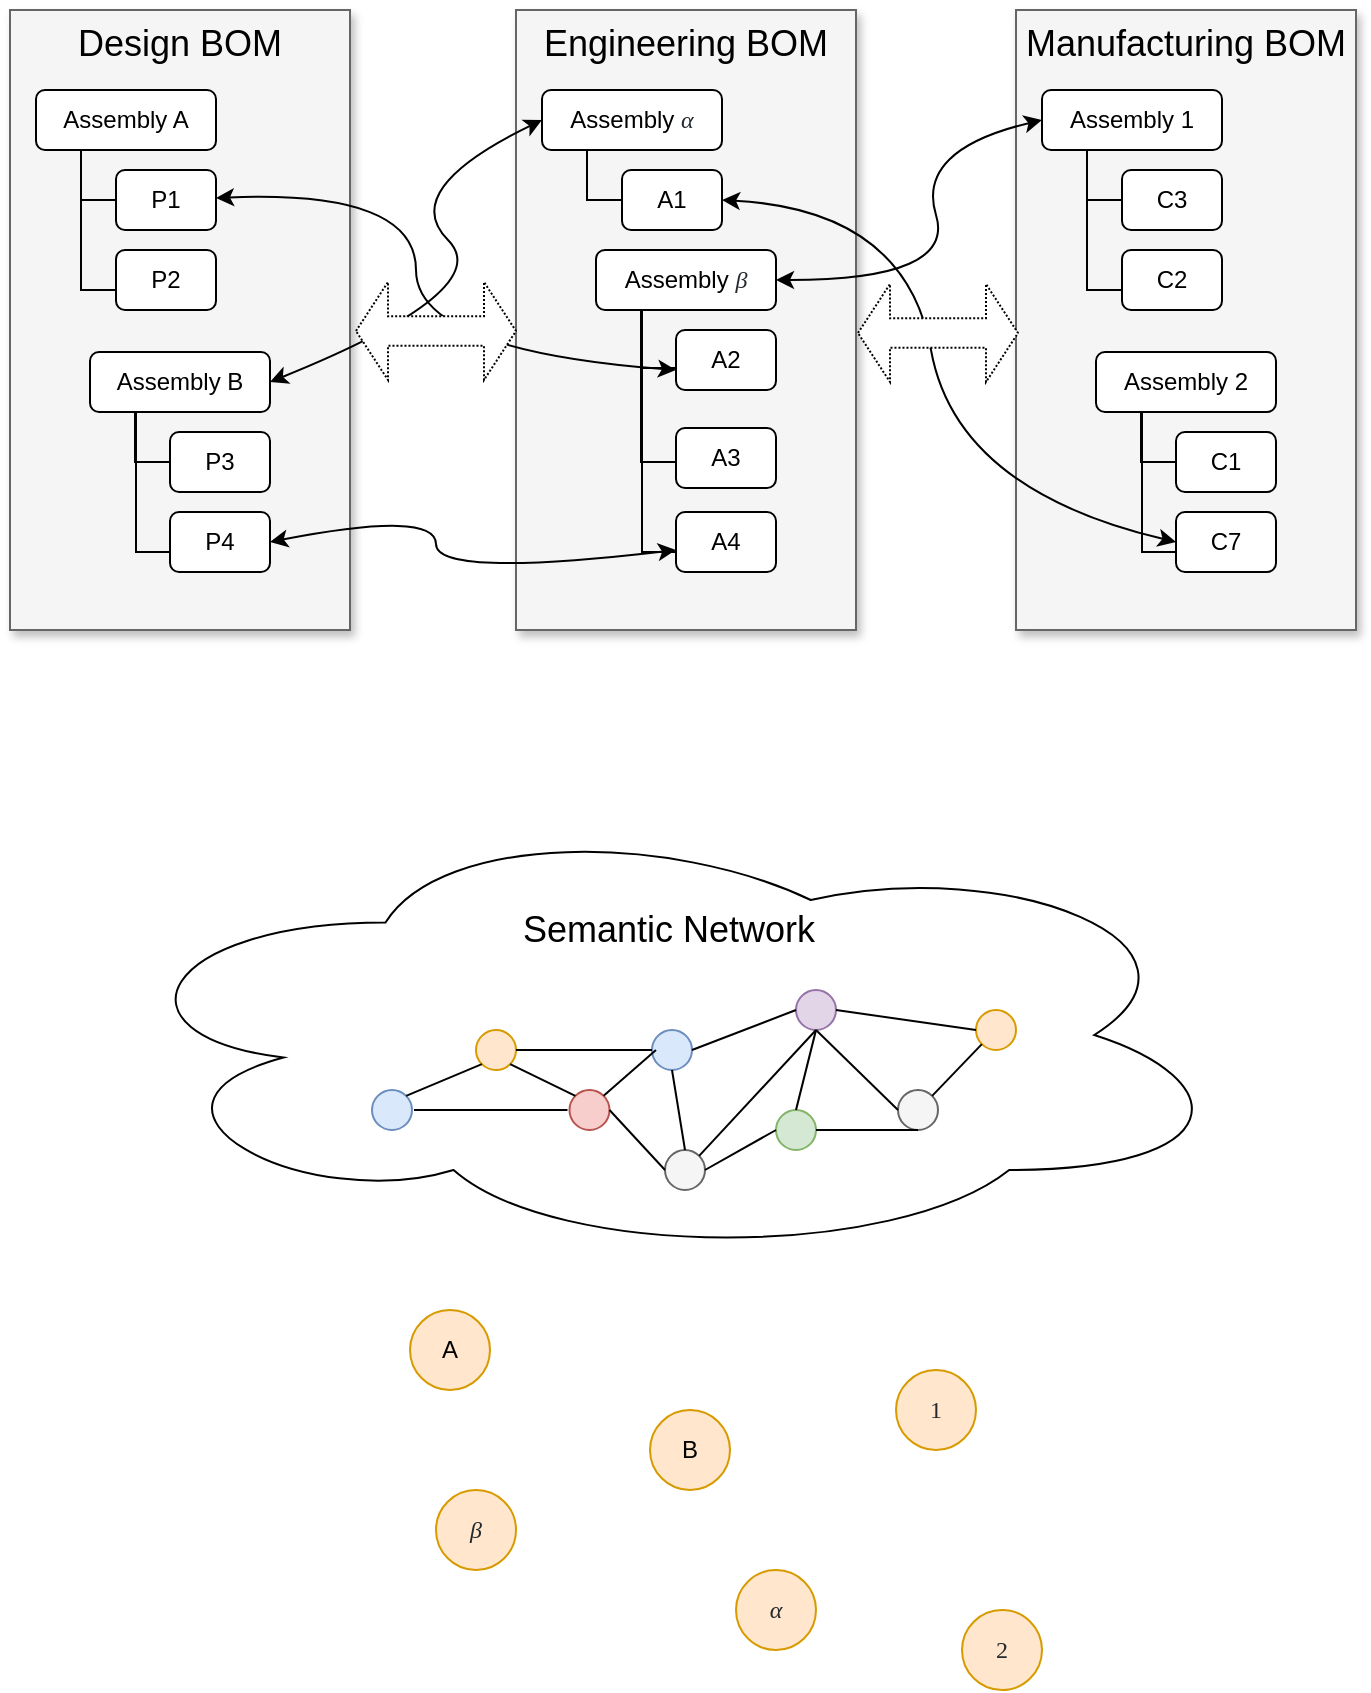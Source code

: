 <mxfile version="14.8.0" type="github">
  <diagram name="Page-1" id="90a13364-a465-7bf4-72fc-28e22215d7a0">
    <mxGraphModel dx="781" dy="815" grid="1" gridSize="10" guides="1" tooltips="1" connect="1" arrows="1" fold="1" page="1" pageScale="1.5" pageWidth="1169" pageHeight="826" background="none" math="0" shadow="0">
      <root>
        <mxCell id="0" style=";html=1;" />
        <mxCell id="1" style=";html=1;" parent="0" />
        <mxCell id="uKb51nX8jyAxLlPutz8k-1" value="Design BOM" style="whiteSpace=wrap;html=1;shadow=1;fontSize=18;fillColor=#f5f5f5;strokeColor=#666666;verticalAlign=top;" vertex="1" parent="1">
          <mxGeometry x="597" y="1000" width="170" height="310" as="geometry" />
        </mxCell>
        <mxCell id="uKb51nX8jyAxLlPutz8k-6" style="edgeStyle=orthogonalEdgeStyle;rounded=0;orthogonalLoop=1;jettySize=auto;html=1;exitX=0.25;exitY=1;exitDx=0;exitDy=0;entryX=0;entryY=0.5;entryDx=0;entryDy=0;endArrow=none;endFill=0;" edge="1" parent="1" source="uKb51nX8jyAxLlPutz8k-2" target="uKb51nX8jyAxLlPutz8k-3">
          <mxGeometry relative="1" as="geometry">
            <mxPoint x="655" y="1090" as="targetPoint" />
            <Array as="points">
              <mxPoint x="633" y="1095" />
            </Array>
          </mxGeometry>
        </mxCell>
        <mxCell id="uKb51nX8jyAxLlPutz8k-2" value="Assembly A" style="rounded=1;whiteSpace=wrap;html=1;verticalAlign=middle;" vertex="1" parent="1">
          <mxGeometry x="610" y="1040" width="90" height="30" as="geometry" />
        </mxCell>
        <mxCell id="uKb51nX8jyAxLlPutz8k-3" value="P1" style="rounded=1;whiteSpace=wrap;html=1;verticalAlign=middle;" vertex="1" parent="1">
          <mxGeometry x="650" y="1080" width="50" height="30" as="geometry" />
        </mxCell>
        <mxCell id="uKb51nX8jyAxLlPutz8k-4" value="P2" style="rounded=1;whiteSpace=wrap;html=1;verticalAlign=middle;" vertex="1" parent="1">
          <mxGeometry x="650" y="1120" width="50" height="30" as="geometry" />
        </mxCell>
        <mxCell id="uKb51nX8jyAxLlPutz8k-8" style="edgeStyle=orthogonalEdgeStyle;rounded=0;orthogonalLoop=1;jettySize=auto;html=1;exitX=0.25;exitY=1;exitDx=0;exitDy=0;entryX=0;entryY=0.5;entryDx=0;entryDy=0;endArrow=none;endFill=0;" edge="1" parent="1" source="uKb51nX8jyAxLlPutz8k-2" target="uKb51nX8jyAxLlPutz8k-4">
          <mxGeometry relative="1" as="geometry">
            <mxPoint x="642.5" y="1080" as="sourcePoint" />
            <mxPoint x="660" y="1105" as="targetPoint" />
            <Array as="points">
              <mxPoint x="633" y="1140" />
              <mxPoint x="650" y="1140" />
            </Array>
          </mxGeometry>
        </mxCell>
        <mxCell id="uKb51nX8jyAxLlPutz8k-9" value="Assembly B" style="rounded=1;whiteSpace=wrap;html=1;verticalAlign=middle;" vertex="1" parent="1">
          <mxGeometry x="637" y="1171" width="90" height="30" as="geometry" />
        </mxCell>
        <mxCell id="uKb51nX8jyAxLlPutz8k-10" value="P3" style="rounded=1;whiteSpace=wrap;html=1;verticalAlign=middle;" vertex="1" parent="1">
          <mxGeometry x="677" y="1211" width="50" height="30" as="geometry" />
        </mxCell>
        <mxCell id="uKb51nX8jyAxLlPutz8k-11" value="P4" style="rounded=1;whiteSpace=wrap;html=1;verticalAlign=middle;" vertex="1" parent="1">
          <mxGeometry x="677" y="1251" width="50" height="30" as="geometry" />
        </mxCell>
        <mxCell id="uKb51nX8jyAxLlPutz8k-12" style="edgeStyle=orthogonalEdgeStyle;rounded=0;orthogonalLoop=1;jettySize=auto;html=1;entryX=0;entryY=0.5;entryDx=0;entryDy=0;endArrow=none;endFill=0;" edge="1" target="uKb51nX8jyAxLlPutz8k-11" parent="1">
          <mxGeometry relative="1" as="geometry">
            <mxPoint x="650" y="1201" as="sourcePoint" />
            <mxPoint x="687" y="1236" as="targetPoint" />
            <Array as="points">
              <mxPoint x="660" y="1271" />
              <mxPoint x="677" y="1271" />
            </Array>
          </mxGeometry>
        </mxCell>
        <mxCell id="uKb51nX8jyAxLlPutz8k-13" style="edgeStyle=orthogonalEdgeStyle;rounded=0;orthogonalLoop=1;jettySize=auto;html=1;exitX=0.25;exitY=1;exitDx=0;exitDy=0;endArrow=none;endFill=0;" edge="1" parent="1" source="uKb51nX8jyAxLlPutz8k-9" target="uKb51nX8jyAxLlPutz8k-10">
          <mxGeometry relative="1" as="geometry">
            <mxPoint x="657.5" y="1201" as="sourcePoint" />
            <mxPoint x="675" y="1226" as="targetPoint" />
            <Array as="points">
              <mxPoint x="660" y="1226" />
            </Array>
          </mxGeometry>
        </mxCell>
        <mxCell id="uKb51nX8jyAxLlPutz8k-14" value="Engineering BOM" style="whiteSpace=wrap;html=1;shadow=1;fontSize=18;fillColor=#f5f5f5;strokeColor=#666666;verticalAlign=top;" vertex="1" parent="1">
          <mxGeometry x="850" y="1000" width="170" height="310" as="geometry" />
        </mxCell>
        <mxCell id="uKb51nX8jyAxLlPutz8k-15" style="edgeStyle=orthogonalEdgeStyle;rounded=0;orthogonalLoop=1;jettySize=auto;html=1;exitX=0.25;exitY=1;exitDx=0;exitDy=0;entryX=0;entryY=0.5;entryDx=0;entryDy=0;endArrow=none;endFill=0;" edge="1" source="uKb51nX8jyAxLlPutz8k-16" target="uKb51nX8jyAxLlPutz8k-17" parent="1">
          <mxGeometry relative="1" as="geometry">
            <mxPoint x="908" y="1090" as="targetPoint" />
            <Array as="points">
              <mxPoint x="886" y="1095" />
            </Array>
          </mxGeometry>
        </mxCell>
        <mxCell id="uKb51nX8jyAxLlPutz8k-16" value="Assembly&amp;nbsp;&lt;span style=&quot;color: rgb(36 , 41 , 46) ; font-family: &amp;#34;katex_math&amp;#34; ; font-style: italic ; text-align: left&quot;&gt;&lt;font style=&quot;font-size: 12px&quot;&gt;α&lt;/font&gt;&lt;/span&gt;" style="rounded=1;whiteSpace=wrap;html=1;verticalAlign=middle;" vertex="1" parent="1">
          <mxGeometry x="863" y="1040" width="90" height="30" as="geometry" />
        </mxCell>
        <mxCell id="uKb51nX8jyAxLlPutz8k-17" value="A1" style="rounded=1;whiteSpace=wrap;html=1;verticalAlign=middle;" vertex="1" parent="1">
          <mxGeometry x="903" y="1080" width="50" height="30" as="geometry" />
        </mxCell>
        <mxCell id="uKb51nX8jyAxLlPutz8k-18" value="A2" style="rounded=1;whiteSpace=wrap;html=1;verticalAlign=middle;" vertex="1" parent="1">
          <mxGeometry x="930" y="1160" width="50" height="30" as="geometry" />
        </mxCell>
        <mxCell id="uKb51nX8jyAxLlPutz8k-20" value="Assembly&amp;nbsp;&lt;span style=&quot;color: rgb(36 , 41 , 46) ; font-family: &amp;#34;katex_math&amp;#34; ; font-style: italic ; text-align: left&quot;&gt;&lt;font style=&quot;font-size: 12px&quot;&gt;β&lt;/font&gt;&lt;/span&gt;" style="rounded=1;whiteSpace=wrap;html=1;verticalAlign=middle;" vertex="1" parent="1">
          <mxGeometry x="890" y="1120" width="90" height="30" as="geometry" />
        </mxCell>
        <mxCell id="uKb51nX8jyAxLlPutz8k-21" value="A3" style="rounded=1;whiteSpace=wrap;html=1;verticalAlign=middle;" vertex="1" parent="1">
          <mxGeometry x="930" y="1209" width="50" height="30" as="geometry" />
        </mxCell>
        <mxCell id="uKb51nX8jyAxLlPutz8k-22" value="A4" style="rounded=1;whiteSpace=wrap;html=1;verticalAlign=middle;" vertex="1" parent="1">
          <mxGeometry x="930" y="1251" width="50" height="30" as="geometry" />
        </mxCell>
        <mxCell id="uKb51nX8jyAxLlPutz8k-23" style="edgeStyle=orthogonalEdgeStyle;rounded=0;orthogonalLoop=1;jettySize=auto;html=1;entryX=0;entryY=0.5;entryDx=0;entryDy=0;endArrow=none;endFill=0;" edge="1" target="uKb51nX8jyAxLlPutz8k-22" parent="1">
          <mxGeometry relative="1" as="geometry">
            <mxPoint x="913" y="1150" as="sourcePoint" />
            <mxPoint x="940" y="1236" as="targetPoint" />
            <Array as="points">
              <mxPoint x="913" y="1271" />
              <mxPoint x="930" y="1271" />
            </Array>
          </mxGeometry>
        </mxCell>
        <mxCell id="uKb51nX8jyAxLlPutz8k-24" style="edgeStyle=orthogonalEdgeStyle;rounded=0;orthogonalLoop=1;jettySize=auto;html=1;exitX=0.25;exitY=1;exitDx=0;exitDy=0;endArrow=none;endFill=0;" edge="1" source="uKb51nX8jyAxLlPutz8k-20" target="uKb51nX8jyAxLlPutz8k-21" parent="1">
          <mxGeometry relative="1" as="geometry">
            <mxPoint x="910.5" y="1201" as="sourcePoint" />
            <mxPoint x="928" y="1226" as="targetPoint" />
            <Array as="points">
              <mxPoint x="913" y="1226" />
            </Array>
          </mxGeometry>
        </mxCell>
        <mxCell id="uKb51nX8jyAxLlPutz8k-27" style="edgeStyle=orthogonalEdgeStyle;rounded=0;orthogonalLoop=1;jettySize=auto;html=1;exitX=0.25;exitY=1;exitDx=0;exitDy=0;entryX=0;entryY=0.5;entryDx=0;entryDy=0;endArrow=none;endFill=0;" edge="1" parent="1">
          <mxGeometry relative="1" as="geometry">
            <mxPoint x="912.5" y="1154" as="sourcePoint" />
            <mxPoint x="930" y="1179" as="targetPoint" />
            <Array as="points">
              <mxPoint x="913" y="1179" />
            </Array>
          </mxGeometry>
        </mxCell>
        <mxCell id="uKb51nX8jyAxLlPutz8k-39" value="Manufacturing BOM" style="whiteSpace=wrap;html=1;shadow=1;fontSize=18;fillColor=#f5f5f5;strokeColor=#666666;verticalAlign=top;" vertex="1" parent="1">
          <mxGeometry x="1100" y="1000" width="170" height="310" as="geometry" />
        </mxCell>
        <mxCell id="uKb51nX8jyAxLlPutz8k-40" style="edgeStyle=orthogonalEdgeStyle;rounded=0;orthogonalLoop=1;jettySize=auto;html=1;exitX=0.25;exitY=1;exitDx=0;exitDy=0;entryX=0;entryY=0.5;entryDx=0;entryDy=0;endArrow=none;endFill=0;" edge="1" source="uKb51nX8jyAxLlPutz8k-41" target="uKb51nX8jyAxLlPutz8k-42" parent="1">
          <mxGeometry relative="1" as="geometry">
            <mxPoint x="1158" y="1090" as="targetPoint" />
            <Array as="points">
              <mxPoint x="1136" y="1095" />
            </Array>
          </mxGeometry>
        </mxCell>
        <mxCell id="uKb51nX8jyAxLlPutz8k-41" value="Assembly 1" style="rounded=1;whiteSpace=wrap;html=1;verticalAlign=middle;" vertex="1" parent="1">
          <mxGeometry x="1113" y="1040" width="90" height="30" as="geometry" />
        </mxCell>
        <mxCell id="uKb51nX8jyAxLlPutz8k-42" value="C3" style="rounded=1;whiteSpace=wrap;html=1;verticalAlign=middle;" vertex="1" parent="1">
          <mxGeometry x="1153" y="1080" width="50" height="30" as="geometry" />
        </mxCell>
        <mxCell id="uKb51nX8jyAxLlPutz8k-43" value="C2" style="rounded=1;whiteSpace=wrap;html=1;verticalAlign=middle;" vertex="1" parent="1">
          <mxGeometry x="1153" y="1120" width="50" height="30" as="geometry" />
        </mxCell>
        <mxCell id="uKb51nX8jyAxLlPutz8k-44" style="edgeStyle=orthogonalEdgeStyle;rounded=0;orthogonalLoop=1;jettySize=auto;html=1;exitX=0.25;exitY=1;exitDx=0;exitDy=0;entryX=0;entryY=0.5;entryDx=0;entryDy=0;endArrow=none;endFill=0;" edge="1" source="uKb51nX8jyAxLlPutz8k-41" target="uKb51nX8jyAxLlPutz8k-43" parent="1">
          <mxGeometry relative="1" as="geometry">
            <mxPoint x="1145.5" y="1080" as="sourcePoint" />
            <mxPoint x="1163" y="1105" as="targetPoint" />
            <Array as="points">
              <mxPoint x="1136" y="1140" />
              <mxPoint x="1153" y="1140" />
            </Array>
          </mxGeometry>
        </mxCell>
        <mxCell id="uKb51nX8jyAxLlPutz8k-45" value="Assembly 2" style="rounded=1;whiteSpace=wrap;html=1;verticalAlign=middle;" vertex="1" parent="1">
          <mxGeometry x="1140" y="1171" width="90" height="30" as="geometry" />
        </mxCell>
        <mxCell id="uKb51nX8jyAxLlPutz8k-46" value="C1" style="rounded=1;whiteSpace=wrap;html=1;verticalAlign=middle;" vertex="1" parent="1">
          <mxGeometry x="1180" y="1211" width="50" height="30" as="geometry" />
        </mxCell>
        <mxCell id="uKb51nX8jyAxLlPutz8k-47" value="C7" style="rounded=1;whiteSpace=wrap;html=1;verticalAlign=middle;" vertex="1" parent="1">
          <mxGeometry x="1180" y="1251" width="50" height="30" as="geometry" />
        </mxCell>
        <mxCell id="uKb51nX8jyAxLlPutz8k-48" style="edgeStyle=orthogonalEdgeStyle;rounded=0;orthogonalLoop=1;jettySize=auto;html=1;entryX=0;entryY=0.5;entryDx=0;entryDy=0;endArrow=none;endFill=0;" edge="1" target="uKb51nX8jyAxLlPutz8k-47" parent="1">
          <mxGeometry relative="1" as="geometry">
            <mxPoint x="1153" y="1201" as="sourcePoint" />
            <mxPoint x="1190" y="1236" as="targetPoint" />
            <Array as="points">
              <mxPoint x="1163" y="1271" />
              <mxPoint x="1180" y="1271" />
            </Array>
          </mxGeometry>
        </mxCell>
        <mxCell id="uKb51nX8jyAxLlPutz8k-49" style="edgeStyle=orthogonalEdgeStyle;rounded=0;orthogonalLoop=1;jettySize=auto;html=1;exitX=0.25;exitY=1;exitDx=0;exitDy=0;endArrow=none;endFill=0;" edge="1" source="uKb51nX8jyAxLlPutz8k-45" target="uKb51nX8jyAxLlPutz8k-46" parent="1">
          <mxGeometry relative="1" as="geometry">
            <mxPoint x="1160.5" y="1201" as="sourcePoint" />
            <mxPoint x="1178" y="1226" as="targetPoint" />
            <Array as="points">
              <mxPoint x="1163" y="1226" />
            </Array>
          </mxGeometry>
        </mxCell>
        <mxCell id="uKb51nX8jyAxLlPutz8k-51" value="" style="curved=1;endArrow=classic;html=1;entryX=0;entryY=0.5;entryDx=0;entryDy=0;exitX=1;exitY=0.5;exitDx=0;exitDy=0;startArrow=classic;startFill=1;" edge="1" parent="1" source="uKb51nX8jyAxLlPutz8k-9" target="uKb51nX8jyAxLlPutz8k-16">
          <mxGeometry width="50" height="50" relative="1" as="geometry">
            <mxPoint x="791" y="1140" as="sourcePoint" />
            <mxPoint x="841" y="1090" as="targetPoint" />
            <Array as="points">
              <mxPoint x="841" y="1140" />
              <mxPoint x="791" y="1090" />
            </Array>
          </mxGeometry>
        </mxCell>
        <mxCell id="uKb51nX8jyAxLlPutz8k-52" value="" style="curved=1;endArrow=classic;html=1;startArrow=classic;startFill=1;" edge="1" parent="1" target="uKb51nX8jyAxLlPutz8k-3">
          <mxGeometry width="50" height="50" relative="1" as="geometry">
            <mxPoint x="930" y="1180" as="sourcePoint" />
            <mxPoint x="850" y="1090" as="targetPoint" />
            <Array as="points">
              <mxPoint x="800" y="1170" />
              <mxPoint x="800" y="1090" />
            </Array>
          </mxGeometry>
        </mxCell>
        <mxCell id="uKb51nX8jyAxLlPutz8k-54" value="" style="curved=1;endArrow=classic;html=1;startArrow=classic;startFill=1;entryX=1;entryY=0.5;entryDx=0;entryDy=0;" edge="1" parent="1" target="uKb51nX8jyAxLlPutz8k-11">
          <mxGeometry width="50" height="50" relative="1" as="geometry">
            <mxPoint x="930" y="1270" as="sourcePoint" />
            <mxPoint x="710" y="1208" as="targetPoint" />
            <Array as="points">
              <mxPoint x="810" y="1284" />
              <mxPoint x="810" y="1250" />
            </Array>
          </mxGeometry>
        </mxCell>
        <mxCell id="uKb51nX8jyAxLlPutz8k-55" value="" style="curved=1;endArrow=classic;html=1;startArrow=classic;startFill=1;entryX=1;entryY=0.5;entryDx=0;entryDy=0;exitX=0;exitY=0.5;exitDx=0;exitDy=0;" edge="1" parent="1" source="uKb51nX8jyAxLlPutz8k-47" target="uKb51nX8jyAxLlPutz8k-17">
          <mxGeometry width="50" height="50" relative="1" as="geometry">
            <mxPoint x="1175" y="1190" as="sourcePoint" />
            <mxPoint x="945" y="1104" as="targetPoint" />
            <Array as="points">
              <mxPoint x="1070" y="1240" />
              <mxPoint x="1045" y="1100" />
            </Array>
          </mxGeometry>
        </mxCell>
        <mxCell id="uKb51nX8jyAxLlPutz8k-56" value="" style="curved=1;endArrow=classic;html=1;entryX=0;entryY=0.5;entryDx=0;entryDy=0;exitX=1;exitY=0.5;exitDx=0;exitDy=0;startArrow=classic;startFill=1;" edge="1" parent="1" source="uKb51nX8jyAxLlPutz8k-20" target="uKb51nX8jyAxLlPutz8k-41">
          <mxGeometry width="50" height="50" relative="1" as="geometry">
            <mxPoint x="971" y="1196" as="sourcePoint" />
            <mxPoint x="1107" y="1065" as="targetPoint" />
            <Array as="points">
              <mxPoint x="1070" y="1135" />
              <mxPoint x="1050" y="1070" />
            </Array>
          </mxGeometry>
        </mxCell>
        <mxCell id="uKb51nX8jyAxLlPutz8k-59" value="" style="shape=doubleArrow;whiteSpace=wrap;html=1;verticalAlign=middle;dashed=1;dashPattern=1 1;" vertex="1" parent="1">
          <mxGeometry x="770" y="1136" width="80" height="49" as="geometry" />
        </mxCell>
        <mxCell id="uKb51nX8jyAxLlPutz8k-62" value="" style="shape=doubleArrow;whiteSpace=wrap;html=1;verticalAlign=middle;dashed=1;dashPattern=1 1;" vertex="1" parent="1">
          <mxGeometry x="1021" y="1137" width="80" height="49" as="geometry" />
        </mxCell>
        <mxCell id="uKb51nX8jyAxLlPutz8k-64" value="&lt;font style=&quot;font-size: 18px&quot;&gt;&lt;br&gt;&lt;br&gt;Semantic Network&lt;/font&gt;" style="ellipse;shape=cloud;whiteSpace=wrap;html=1;verticalAlign=top;" vertex="1" parent="1">
          <mxGeometry x="643" y="1400" width="567" height="225" as="geometry" />
        </mxCell>
        <mxCell id="uKb51nX8jyAxLlPutz8k-65" value="" style="ellipse;whiteSpace=wrap;html=1;aspect=fixed;verticalAlign=middle;fillColor=#dae8fc;strokeColor=#6c8ebf;" vertex="1" parent="1">
          <mxGeometry x="778" y="1540" width="20" height="20" as="geometry" />
        </mxCell>
        <mxCell id="uKb51nX8jyAxLlPutz8k-66" value="" style="ellipse;whiteSpace=wrap;html=1;aspect=fixed;verticalAlign=middle;fillColor=#ffe6cc;strokeColor=#d79b00;" vertex="1" parent="1">
          <mxGeometry x="830" y="1510" width="20" height="20" as="geometry" />
        </mxCell>
        <mxCell id="uKb51nX8jyAxLlPutz8k-68" value="" style="ellipse;whiteSpace=wrap;html=1;aspect=fixed;verticalAlign=middle;fillColor=#ffe6cc;strokeColor=#d79b00;" vertex="1" parent="1">
          <mxGeometry x="1080" y="1500" width="20" height="20" as="geometry" />
        </mxCell>
        <mxCell id="uKb51nX8jyAxLlPutz8k-69" value="" style="ellipse;whiteSpace=wrap;html=1;aspect=fixed;verticalAlign=middle;fillColor=#f5f5f5;strokeColor=#666666;fontColor=#333333;" vertex="1" parent="1">
          <mxGeometry x="1041" y="1540" width="20" height="20" as="geometry" />
        </mxCell>
        <mxCell id="uKb51nX8jyAxLlPutz8k-70" value="" style="ellipse;whiteSpace=wrap;html=1;aspect=fixed;verticalAlign=middle;fillColor=#d5e8d4;strokeColor=#82b366;" vertex="1" parent="1">
          <mxGeometry x="980" y="1550" width="20" height="20" as="geometry" />
        </mxCell>
        <mxCell id="uKb51nX8jyAxLlPutz8k-71" value="" style="ellipse;whiteSpace=wrap;html=1;aspect=fixed;verticalAlign=middle;fillColor=#f5f5f5;strokeColor=#666666;fontColor=#333333;" vertex="1" parent="1">
          <mxGeometry x="924.5" y="1570" width="20" height="20" as="geometry" />
        </mxCell>
        <mxCell id="uKb51nX8jyAxLlPutz8k-72" value="" style="ellipse;whiteSpace=wrap;html=1;aspect=fixed;verticalAlign=middle;fillColor=#dae8fc;strokeColor=#6c8ebf;" vertex="1" parent="1">
          <mxGeometry x="918" y="1510" width="20" height="20" as="geometry" />
        </mxCell>
        <mxCell id="uKb51nX8jyAxLlPutz8k-73" value="" style="ellipse;whiteSpace=wrap;html=1;aspect=fixed;verticalAlign=middle;fillColor=#f8cecc;strokeColor=#b85450;" vertex="1" parent="1">
          <mxGeometry x="876.75" y="1540" width="20" height="20" as="geometry" />
        </mxCell>
        <mxCell id="uKb51nX8jyAxLlPutz8k-75" value="" style="ellipse;whiteSpace=wrap;html=1;aspect=fixed;verticalAlign=middle;fillColor=#e1d5e7;strokeColor=#9673a6;" vertex="1" parent="1">
          <mxGeometry x="990" y="1490" width="20" height="20" as="geometry" />
        </mxCell>
        <mxCell id="uKb51nX8jyAxLlPutz8k-78" value="" style="endArrow=none;html=1;exitX=1;exitY=0.5;exitDx=0;exitDy=0;entryX=0;entryY=0.5;entryDx=0;entryDy=0;" edge="1" parent="1" source="uKb51nX8jyAxLlPutz8k-66" target="uKb51nX8jyAxLlPutz8k-72">
          <mxGeometry width="50" height="50" relative="1" as="geometry">
            <mxPoint x="930" y="1540" as="sourcePoint" />
            <mxPoint x="980" y="1490" as="targetPoint" />
          </mxGeometry>
        </mxCell>
        <mxCell id="uKb51nX8jyAxLlPutz8k-79" value="" style="endArrow=none;html=1;entryX=0;entryY=0.5;entryDx=0;entryDy=0;" edge="1" parent="1">
          <mxGeometry width="50" height="50" relative="1" as="geometry">
            <mxPoint x="799" y="1550" as="sourcePoint" />
            <mxPoint x="875.75" y="1550" as="targetPoint" />
          </mxGeometry>
        </mxCell>
        <mxCell id="uKb51nX8jyAxLlPutz8k-80" value="" style="endArrow=none;html=1;exitX=1;exitY=0;exitDx=0;exitDy=0;entryX=0;entryY=1;entryDx=0;entryDy=0;" edge="1" parent="1" source="uKb51nX8jyAxLlPutz8k-65" target="uKb51nX8jyAxLlPutz8k-66">
          <mxGeometry width="50" height="50" relative="1" as="geometry">
            <mxPoint x="930" y="1540" as="sourcePoint" />
            <mxPoint x="980" y="1490" as="targetPoint" />
          </mxGeometry>
        </mxCell>
        <mxCell id="uKb51nX8jyAxLlPutz8k-82" value="" style="endArrow=none;html=1;exitX=1;exitY=1;exitDx=0;exitDy=0;entryX=0;entryY=0;entryDx=0;entryDy=0;" edge="1" parent="1" source="uKb51nX8jyAxLlPutz8k-66" target="uKb51nX8jyAxLlPutz8k-73">
          <mxGeometry width="50" height="50" relative="1" as="geometry">
            <mxPoint x="930" y="1540" as="sourcePoint" />
            <mxPoint x="980" y="1490" as="targetPoint" />
          </mxGeometry>
        </mxCell>
        <mxCell id="uKb51nX8jyAxLlPutz8k-84" value="" style="endArrow=none;html=1;exitX=1;exitY=0;exitDx=0;exitDy=0;" edge="1" parent="1" source="uKb51nX8jyAxLlPutz8k-73">
          <mxGeometry width="50" height="50" relative="1" as="geometry">
            <mxPoint x="930" y="1540" as="sourcePoint" />
            <mxPoint x="920" y="1520" as="targetPoint" />
          </mxGeometry>
        </mxCell>
        <mxCell id="uKb51nX8jyAxLlPutz8k-85" value="" style="endArrow=none;html=1;exitX=0.5;exitY=1;exitDx=0;exitDy=0;entryX=0.5;entryY=0;entryDx=0;entryDy=0;" edge="1" parent="1" source="uKb51nX8jyAxLlPutz8k-72" target="uKb51nX8jyAxLlPutz8k-71">
          <mxGeometry width="50" height="50" relative="1" as="geometry">
            <mxPoint x="930" y="1540" as="sourcePoint" />
            <mxPoint x="980" y="1490" as="targetPoint" />
          </mxGeometry>
        </mxCell>
        <mxCell id="uKb51nX8jyAxLlPutz8k-86" value="" style="endArrow=none;html=1;exitX=1;exitY=0.5;exitDx=0;exitDy=0;entryX=0;entryY=0.5;entryDx=0;entryDy=0;" edge="1" parent="1" source="uKb51nX8jyAxLlPutz8k-73" target="uKb51nX8jyAxLlPutz8k-71">
          <mxGeometry width="50" height="50" relative="1" as="geometry">
            <mxPoint x="930" y="1540" as="sourcePoint" />
            <mxPoint x="980" y="1490" as="targetPoint" />
          </mxGeometry>
        </mxCell>
        <mxCell id="uKb51nX8jyAxLlPutz8k-87" value="" style="endArrow=none;html=1;exitX=1;exitY=0.5;exitDx=0;exitDy=0;entryX=0;entryY=0.5;entryDx=0;entryDy=0;" edge="1" parent="1" source="uKb51nX8jyAxLlPutz8k-72" target="uKb51nX8jyAxLlPutz8k-75">
          <mxGeometry width="50" height="50" relative="1" as="geometry">
            <mxPoint x="930" y="1540" as="sourcePoint" />
            <mxPoint x="980" y="1490" as="targetPoint" />
          </mxGeometry>
        </mxCell>
        <mxCell id="uKb51nX8jyAxLlPutz8k-88" value="" style="endArrow=none;html=1;exitX=1;exitY=0;exitDx=0;exitDy=0;entryX=0.5;entryY=1;entryDx=0;entryDy=0;" edge="1" parent="1" source="uKb51nX8jyAxLlPutz8k-71" target="uKb51nX8jyAxLlPutz8k-75">
          <mxGeometry width="50" height="50" relative="1" as="geometry">
            <mxPoint x="930" y="1540" as="sourcePoint" />
            <mxPoint x="980" y="1490" as="targetPoint" />
          </mxGeometry>
        </mxCell>
        <mxCell id="uKb51nX8jyAxLlPutz8k-90" value="" style="endArrow=none;html=1;entryX=0;entryY=0.5;entryDx=0;entryDy=0;exitX=0.5;exitY=1;exitDx=0;exitDy=0;" edge="1" parent="1" source="uKb51nX8jyAxLlPutz8k-75" target="uKb51nX8jyAxLlPutz8k-69">
          <mxGeometry width="50" height="50" relative="1" as="geometry">
            <mxPoint x="930" y="1540" as="sourcePoint" />
            <mxPoint x="980" y="1490" as="targetPoint" />
          </mxGeometry>
        </mxCell>
        <mxCell id="uKb51nX8jyAxLlPutz8k-91" value="" style="endArrow=none;html=1;entryX=0;entryY=0.5;entryDx=0;entryDy=0;exitX=1;exitY=0.5;exitDx=0;exitDy=0;" edge="1" parent="1" source="uKb51nX8jyAxLlPutz8k-71" target="uKb51nX8jyAxLlPutz8k-70">
          <mxGeometry width="50" height="50" relative="1" as="geometry">
            <mxPoint x="930" y="1540" as="sourcePoint" />
            <mxPoint x="980" y="1490" as="targetPoint" />
          </mxGeometry>
        </mxCell>
        <mxCell id="uKb51nX8jyAxLlPutz8k-92" value="" style="endArrow=none;html=1;entryX=0.5;entryY=1;entryDx=0;entryDy=0;exitX=1;exitY=0.5;exitDx=0;exitDy=0;" edge="1" parent="1" source="uKb51nX8jyAxLlPutz8k-70" target="uKb51nX8jyAxLlPutz8k-69">
          <mxGeometry width="50" height="50" relative="1" as="geometry">
            <mxPoint x="930" y="1540" as="sourcePoint" />
            <mxPoint x="980" y="1490" as="targetPoint" />
          </mxGeometry>
        </mxCell>
        <mxCell id="uKb51nX8jyAxLlPutz8k-93" value="" style="endArrow=none;html=1;exitX=0.5;exitY=0;exitDx=0;exitDy=0;" edge="1" parent="1" source="uKb51nX8jyAxLlPutz8k-70">
          <mxGeometry width="50" height="50" relative="1" as="geometry">
            <mxPoint x="930" y="1540" as="sourcePoint" />
            <mxPoint x="1000" y="1510" as="targetPoint" />
          </mxGeometry>
        </mxCell>
        <mxCell id="uKb51nX8jyAxLlPutz8k-94" value="" style="endArrow=none;html=1;entryX=0;entryY=0.5;entryDx=0;entryDy=0;exitX=1;exitY=0.5;exitDx=0;exitDy=0;" edge="1" parent="1" source="uKb51nX8jyAxLlPutz8k-75" target="uKb51nX8jyAxLlPutz8k-68">
          <mxGeometry width="50" height="50" relative="1" as="geometry">
            <mxPoint x="930" y="1540" as="sourcePoint" />
            <mxPoint x="980" y="1490" as="targetPoint" />
          </mxGeometry>
        </mxCell>
        <mxCell id="uKb51nX8jyAxLlPutz8k-95" value="" style="endArrow=none;html=1;exitX=0;exitY=1;exitDx=0;exitDy=0;entryX=1;entryY=0;entryDx=0;entryDy=0;" edge="1" parent="1" source="uKb51nX8jyAxLlPutz8k-68" target="uKb51nX8jyAxLlPutz8k-69">
          <mxGeometry width="50" height="50" relative="1" as="geometry">
            <mxPoint x="930" y="1540" as="sourcePoint" />
            <mxPoint x="980" y="1490" as="targetPoint" />
          </mxGeometry>
        </mxCell>
        <mxCell id="uKb51nX8jyAxLlPutz8k-96" value="A" style="ellipse;whiteSpace=wrap;html=1;aspect=fixed;verticalAlign=middle;fillColor=#ffe6cc;strokeColor=#d79b00;" vertex="1" parent="1">
          <mxGeometry x="797" y="1650" width="40" height="40" as="geometry" />
        </mxCell>
        <mxCell id="uKb51nX8jyAxLlPutz8k-97" value="B" style="ellipse;whiteSpace=wrap;html=1;aspect=fixed;verticalAlign=middle;fillColor=#ffe6cc;strokeColor=#d79b00;" vertex="1" parent="1">
          <mxGeometry x="917" y="1700" width="40" height="40" as="geometry" />
        </mxCell>
        <mxCell id="uKb51nX8jyAxLlPutz8k-98" value="&lt;span style=&quot;color: rgb(36 , 41 , 46) ; font-family: &amp;#34;katex_math&amp;#34; ; font-style: italic ; text-align: left&quot;&gt;α&lt;/span&gt;" style="ellipse;whiteSpace=wrap;html=1;aspect=fixed;verticalAlign=middle;fillColor=#ffe6cc;strokeColor=#d79b00;" vertex="1" parent="1">
          <mxGeometry x="960" y="1780" width="40" height="40" as="geometry" />
        </mxCell>
        <mxCell id="uKb51nX8jyAxLlPutz8k-99" value="&lt;span style=&quot;color: rgb(36 , 41 , 46) ; font-family: &amp;#34;katex_math&amp;#34; ; font-style: italic ; text-align: left&quot;&gt;β&lt;/span&gt;" style="ellipse;whiteSpace=wrap;html=1;aspect=fixed;verticalAlign=middle;fillColor=#ffe6cc;strokeColor=#d79b00;" vertex="1" parent="1">
          <mxGeometry x="810" y="1740" width="40" height="40" as="geometry" />
        </mxCell>
        <mxCell id="uKb51nX8jyAxLlPutz8k-100" value="&lt;span style=&quot;color: rgb(36 , 41 , 46) ; font-family: &amp;#34;katex_math&amp;#34; ; text-align: left&quot;&gt;1&lt;/span&gt;" style="ellipse;whiteSpace=wrap;html=1;aspect=fixed;verticalAlign=middle;fillColor=#ffe6cc;strokeColor=#d79b00;" vertex="1" parent="1">
          <mxGeometry x="1040" y="1680" width="40" height="40" as="geometry" />
        </mxCell>
        <mxCell id="uKb51nX8jyAxLlPutz8k-101" value="&lt;span style=&quot;color: rgb(36 , 41 , 46) ; font-family: &amp;#34;katex_math&amp;#34; ; text-align: left&quot;&gt;2&lt;/span&gt;" style="ellipse;whiteSpace=wrap;html=1;aspect=fixed;verticalAlign=middle;fillColor=#ffe6cc;strokeColor=#d79b00;" vertex="1" parent="1">
          <mxGeometry x="1073" y="1800" width="40" height="40" as="geometry" />
        </mxCell>
      </root>
    </mxGraphModel>
  </diagram>
</mxfile>
